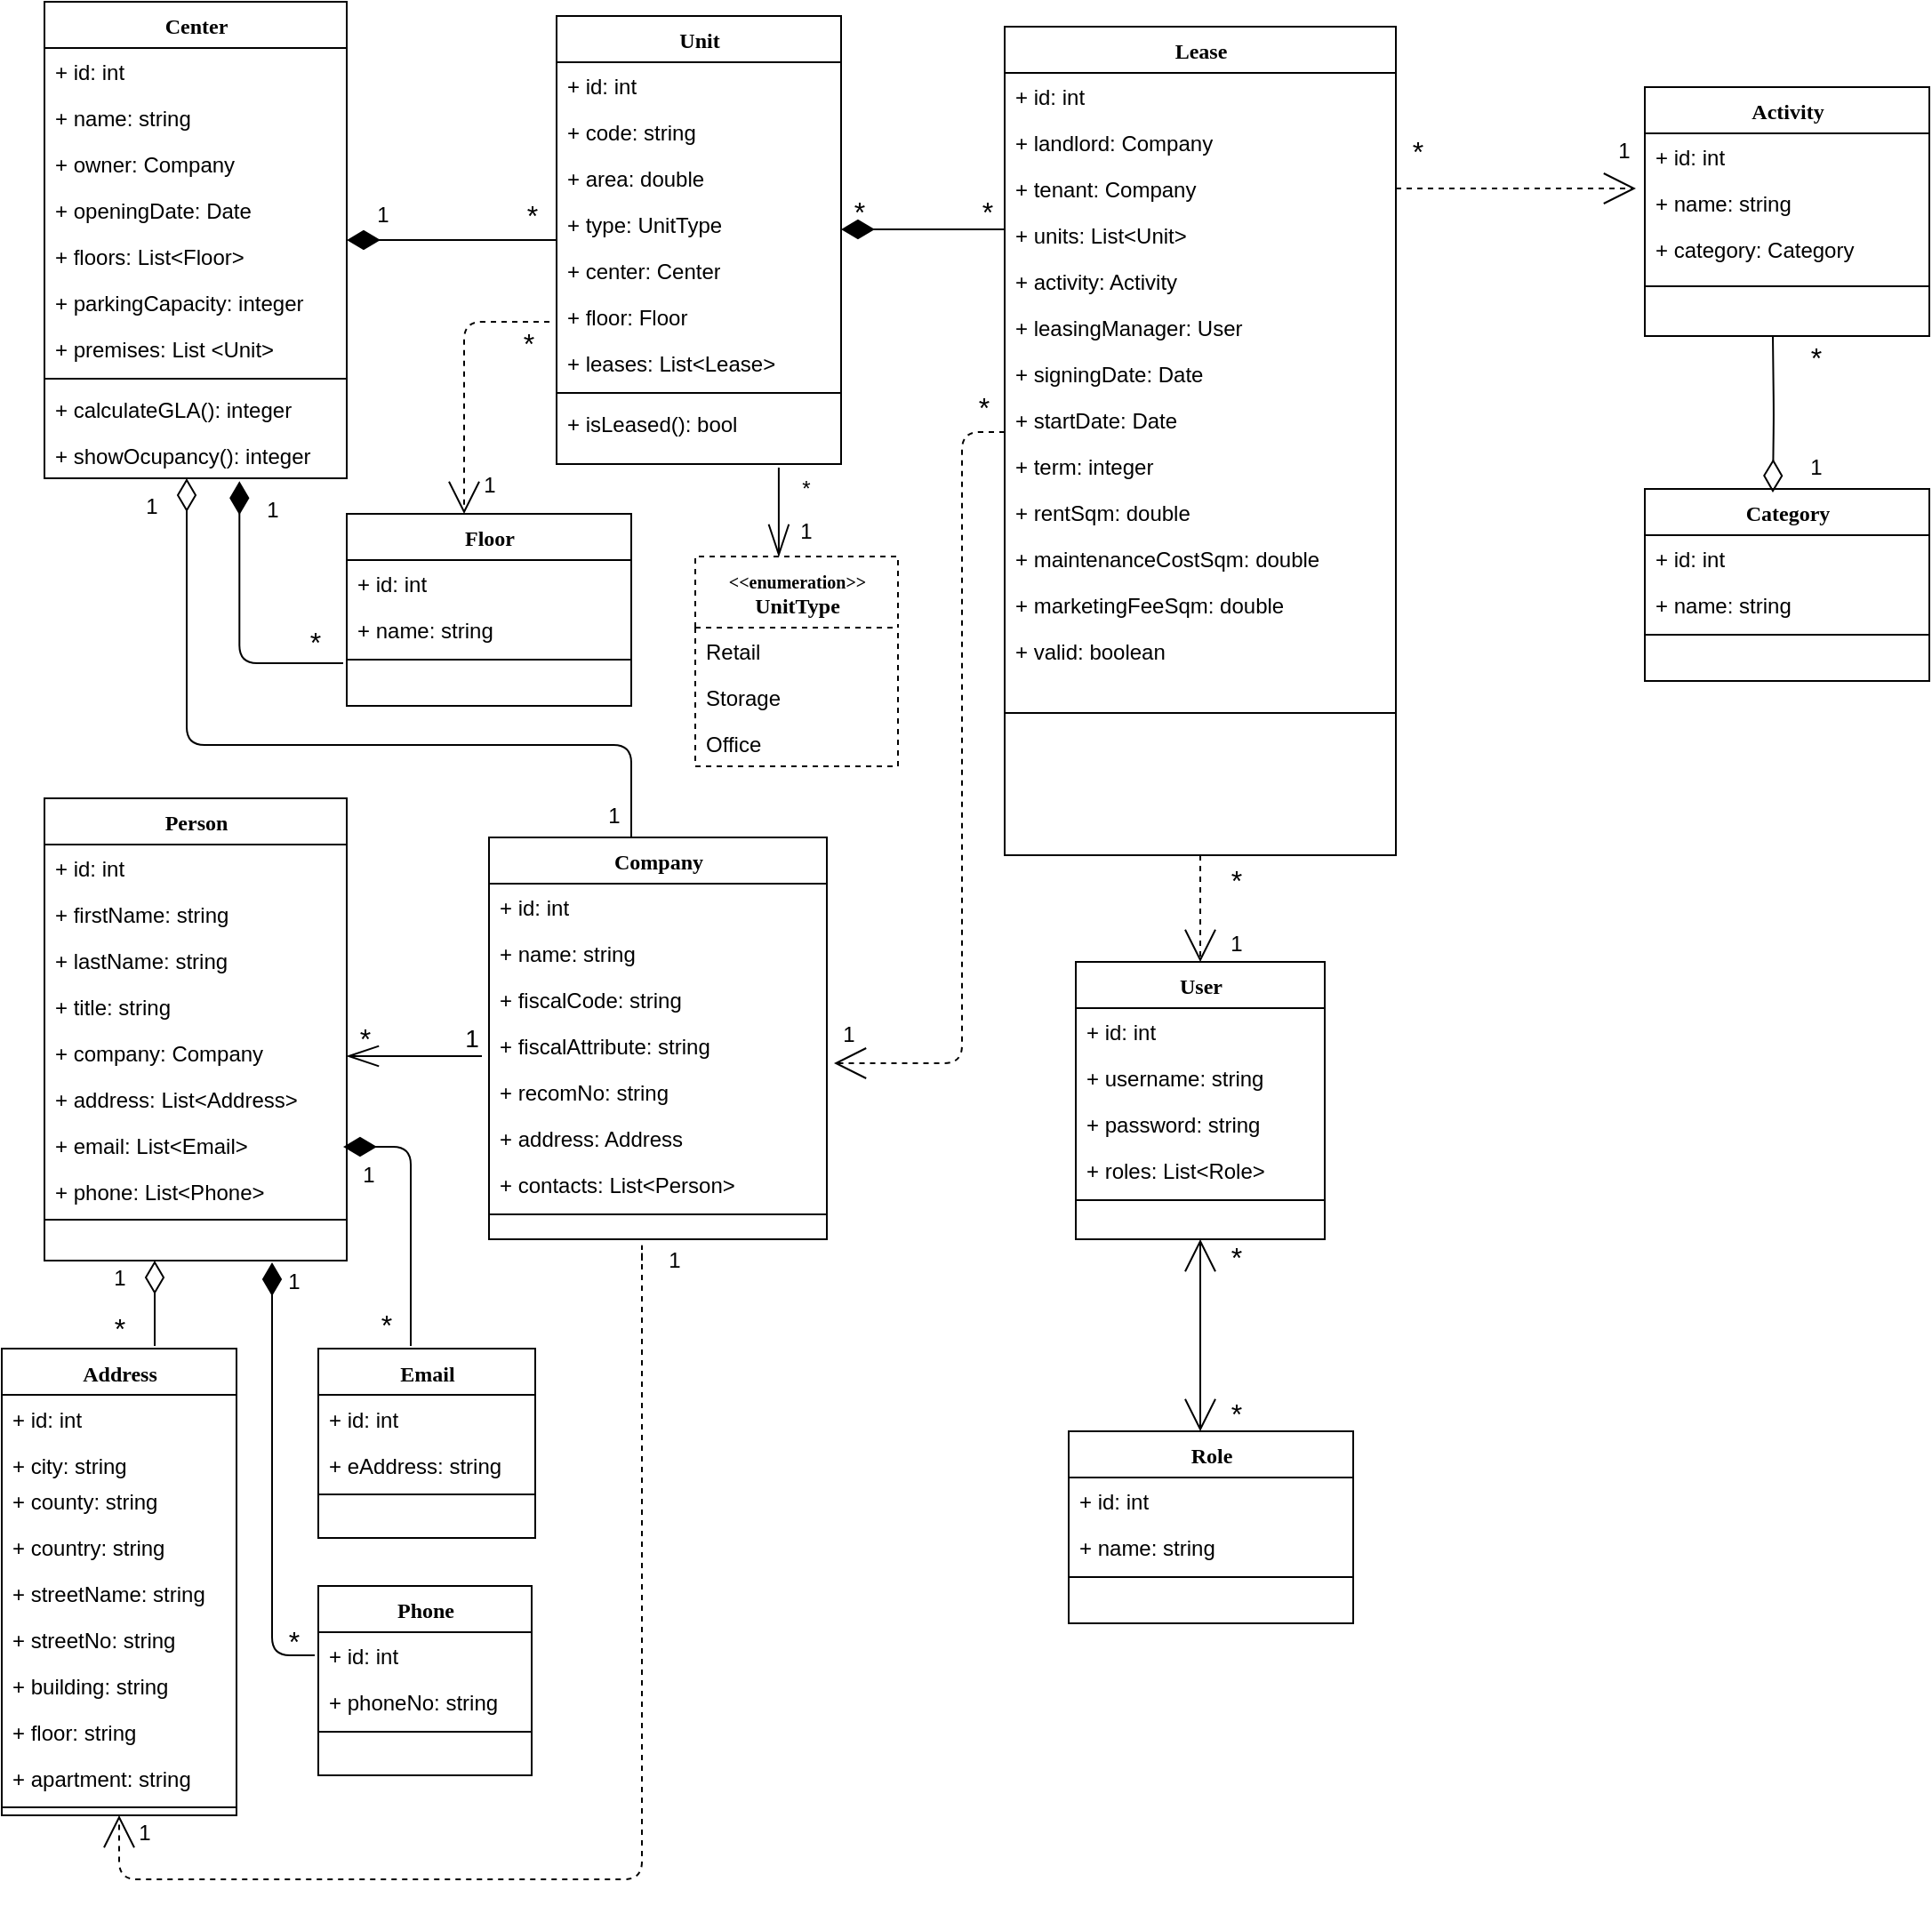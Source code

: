 <mxfile version="14.6.2" type="device"><diagram name="Page-1" id="9f46799a-70d6-7492-0946-bef42562c5a5"><mxGraphModel dx="868" dy="425" grid="1" gridSize="12" guides="1" tooltips="1" connect="1" arrows="1" fold="1" page="1" pageScale="1" pageWidth="1654" pageHeight="1169" background="#ffffff" math="0" shadow="0"><root><mxCell id="0"/><mxCell id="1" parent="0"/><mxCell id="78961159f06e98e8-124" style="edgeStyle=orthogonalEdgeStyle;html=1;labelBackgroundColor=none;startFill=0;startSize=8;endArrow=diamondThin;endFill=0;endSize=16;fontFamily=Verdana;fontSize=12;" parent="1" source="78961159f06e98e8-69" target="78961159f06e98e8-17" edge="1"><mxGeometry relative="1" as="geometry"><Array as="points"><mxPoint x="390" y="430"/><mxPoint x="140" y="430"/></Array></mxGeometry></mxCell><mxCell id="78961159f06e98e8-17" value="Center" style="swimlane;html=1;fontStyle=1;align=center;verticalAlign=top;childLayout=stackLayout;horizontal=1;startSize=26;horizontalStack=0;resizeParent=1;resizeLast=0;collapsible=1;marginBottom=0;swimlaneFillColor=#ffffff;rounded=0;shadow=0;comic=0;labelBackgroundColor=none;strokeWidth=1;fillColor=none;fontFamily=Verdana;fontSize=12" parent="1" vertex="1"><mxGeometry x="60" y="12" width="170" height="268" as="geometry"/></mxCell><mxCell id="78961159f06e98e8-21" value="+ id: int" style="text;html=1;strokeColor=none;fillColor=none;align=left;verticalAlign=top;spacingLeft=4;spacingRight=4;whiteSpace=wrap;overflow=hidden;rotatable=0;points=[[0,0.5],[1,0.5]];portConstraint=eastwest;" parent="78961159f06e98e8-17" vertex="1"><mxGeometry y="26" width="170" height="26" as="geometry"/></mxCell><mxCell id="1zcLV9SkbMoJH1myUyNB-45" value="+ name: string" style="text;html=1;strokeColor=none;fillColor=none;align=left;verticalAlign=top;spacingLeft=4;spacingRight=4;whiteSpace=wrap;overflow=hidden;rotatable=0;points=[[0,0.5],[1,0.5]];portConstraint=eastwest;" parent="78961159f06e98e8-17" vertex="1"><mxGeometry y="52" width="170" height="26" as="geometry"/></mxCell><mxCell id="78961159f06e98e8-23" value="+ owner: Company" style="text;html=1;strokeColor=none;fillColor=none;align=left;verticalAlign=top;spacingLeft=4;spacingRight=4;whiteSpace=wrap;overflow=hidden;rotatable=0;points=[[0,0.5],[1,0.5]];portConstraint=eastwest;" parent="78961159f06e98e8-17" vertex="1"><mxGeometry y="78" width="170" height="26" as="geometry"/></mxCell><mxCell id="Z4TzUr13IcLdGnUCClfN-62" value="+ openingDate: Date" style="text;html=1;strokeColor=none;fillColor=none;align=left;verticalAlign=top;spacingLeft=4;spacingRight=4;whiteSpace=wrap;overflow=hidden;rotatable=0;points=[[0,0.5],[1,0.5]];portConstraint=eastwest;" parent="78961159f06e98e8-17" vertex="1"><mxGeometry y="104" width="170" height="26" as="geometry"/></mxCell><mxCell id="78961159f06e98e8-25" value="+ floors: List&amp;lt;Floor&amp;gt;" style="text;html=1;strokeColor=none;fillColor=none;align=left;verticalAlign=top;spacingLeft=4;spacingRight=4;whiteSpace=wrap;overflow=hidden;rotatable=0;points=[[0,0.5],[1,0.5]];portConstraint=eastwest;" parent="78961159f06e98e8-17" vertex="1"><mxGeometry y="130" width="170" height="26" as="geometry"/></mxCell><mxCell id="78961159f06e98e8-26" value="+ parkingCapacity: integer" style="text;html=1;strokeColor=none;fillColor=none;align=left;verticalAlign=top;spacingLeft=4;spacingRight=4;whiteSpace=wrap;overflow=hidden;rotatable=0;points=[[0,0.5],[1,0.5]];portConstraint=eastwest;" parent="78961159f06e98e8-17" vertex="1"><mxGeometry y="156" width="170" height="26" as="geometry"/></mxCell><mxCell id="78961159f06e98e8-24" value="+ premises: List &amp;lt;Unit&amp;gt;&amp;nbsp;" style="text;html=1;strokeColor=none;fillColor=none;align=left;verticalAlign=top;spacingLeft=4;spacingRight=4;whiteSpace=wrap;overflow=hidden;rotatable=0;points=[[0,0.5],[1,0.5]];portConstraint=eastwest;" parent="78961159f06e98e8-17" vertex="1"><mxGeometry y="182" width="170" height="26" as="geometry"/></mxCell><mxCell id="78961159f06e98e8-19" value="" style="line;html=1;strokeWidth=1;fillColor=none;align=left;verticalAlign=middle;spacingTop=-1;spacingLeft=3;spacingRight=3;rotatable=0;labelPosition=right;points=[];portConstraint=eastwest;" parent="78961159f06e98e8-17" vertex="1"><mxGeometry y="208" width="170" height="8" as="geometry"/></mxCell><mxCell id="78961159f06e98e8-20" value="+ calculateGLA(): integer" style="text;html=1;strokeColor=none;fillColor=none;align=left;verticalAlign=top;spacingLeft=4;spacingRight=4;whiteSpace=wrap;overflow=hidden;rotatable=0;points=[[0,0.5],[1,0.5]];portConstraint=eastwest;" parent="78961159f06e98e8-17" vertex="1"><mxGeometry y="216" width="170" height="26" as="geometry"/></mxCell><mxCell id="78961159f06e98e8-27" value="+ showOcupancy(): integer" style="text;html=1;strokeColor=none;fillColor=none;align=left;verticalAlign=top;spacingLeft=4;spacingRight=4;whiteSpace=wrap;overflow=hidden;rotatable=0;points=[[0,0.5],[1,0.5]];portConstraint=eastwest;" parent="78961159f06e98e8-17" vertex="1"><mxGeometry y="242" width="170" height="26" as="geometry"/></mxCell><mxCell id="78961159f06e98e8-30" value="Unit" style="swimlane;html=1;fontStyle=1;align=center;verticalAlign=top;childLayout=stackLayout;horizontal=1;startSize=26;horizontalStack=0;resizeParent=1;resizeLast=0;collapsible=1;marginBottom=0;swimlaneFillColor=#ffffff;rounded=0;shadow=0;comic=0;labelBackgroundColor=none;strokeWidth=1;fillColor=none;fontFamily=Verdana;fontSize=12" parent="1" vertex="1"><mxGeometry x="348" y="20" width="160" height="252" as="geometry"/></mxCell><mxCell id="78961159f06e98e8-31" value="+ id: int" style="text;html=1;strokeColor=none;fillColor=none;align=left;verticalAlign=top;spacingLeft=4;spacingRight=4;whiteSpace=wrap;overflow=hidden;rotatable=0;points=[[0,0.5],[1,0.5]];portConstraint=eastwest;" parent="78961159f06e98e8-30" vertex="1"><mxGeometry y="26" width="160" height="26" as="geometry"/></mxCell><mxCell id="1zcLV9SkbMoJH1myUyNB-47" value="+ code: string" style="text;html=1;strokeColor=none;fillColor=none;align=left;verticalAlign=top;spacingLeft=4;spacingRight=4;whiteSpace=wrap;overflow=hidden;rotatable=0;points=[[0,0.5],[1,0.5]];portConstraint=eastwest;" parent="78961159f06e98e8-30" vertex="1"><mxGeometry y="52" width="160" height="26" as="geometry"/></mxCell><mxCell id="78961159f06e98e8-32" value="+ area: double" style="text;html=1;strokeColor=none;fillColor=none;align=left;verticalAlign=top;spacingLeft=4;spacingRight=4;whiteSpace=wrap;overflow=hidden;rotatable=0;points=[[0,0.5],[1,0.5]];portConstraint=eastwest;" parent="78961159f06e98e8-30" vertex="1"><mxGeometry y="78" width="160" height="26" as="geometry"/></mxCell><mxCell id="78961159f06e98e8-33" value="+ type: UnitType" style="text;html=1;strokeColor=none;fillColor=none;align=left;verticalAlign=top;spacingLeft=4;spacingRight=4;whiteSpace=wrap;overflow=hidden;rotatable=0;points=[[0,0.5],[1,0.5]];portConstraint=eastwest;" parent="78961159f06e98e8-30" vertex="1"><mxGeometry y="104" width="160" height="26" as="geometry"/></mxCell><mxCell id="78961159f06e98e8-34" value="+ center: Center" style="text;html=1;strokeColor=none;fillColor=none;align=left;verticalAlign=top;spacingLeft=4;spacingRight=4;whiteSpace=wrap;overflow=hidden;rotatable=0;points=[[0,0.5],[1,0.5]];portConstraint=eastwest;" parent="78961159f06e98e8-30" vertex="1"><mxGeometry y="130" width="160" height="26" as="geometry"/></mxCell><mxCell id="1zcLV9SkbMoJH1myUyNB-27" value="+ floor: Floor" style="text;html=1;strokeColor=none;fillColor=none;align=left;verticalAlign=top;spacingLeft=4;spacingRight=4;whiteSpace=wrap;overflow=hidden;rotatable=0;points=[[0,0.5],[1,0.5]];portConstraint=eastwest;" parent="78961159f06e98e8-30" vertex="1"><mxGeometry y="156" width="160" height="26" as="geometry"/></mxCell><mxCell id="78961159f06e98e8-36" value="+ leases: List&amp;lt;Lease&amp;gt;" style="text;html=1;strokeColor=none;fillColor=none;align=left;verticalAlign=top;spacingLeft=4;spacingRight=4;whiteSpace=wrap;overflow=hidden;rotatable=0;points=[[0,0.5],[1,0.5]];portConstraint=eastwest;" parent="78961159f06e98e8-30" vertex="1"><mxGeometry y="182" width="160" height="26" as="geometry"/></mxCell><mxCell id="78961159f06e98e8-38" value="" style="line;html=1;strokeWidth=1;fillColor=none;align=left;verticalAlign=middle;spacingTop=-1;spacingLeft=3;spacingRight=3;rotatable=0;labelPosition=right;points=[];portConstraint=eastwest;" parent="78961159f06e98e8-30" vertex="1"><mxGeometry y="208" width="160" height="8" as="geometry"/></mxCell><mxCell id="78961159f06e98e8-39" value="+ isLeased(): bool" style="text;html=1;strokeColor=none;fillColor=none;align=left;verticalAlign=top;spacingLeft=4;spacingRight=4;whiteSpace=wrap;overflow=hidden;rotatable=0;points=[[0,0.5],[1,0.5]];portConstraint=eastwest;" parent="78961159f06e98e8-30" vertex="1"><mxGeometry y="216" width="160" height="36" as="geometry"/></mxCell><mxCell id="78961159f06e98e8-43" value="Lease" style="swimlane;html=1;fontStyle=1;align=center;verticalAlign=top;childLayout=stackLayout;horizontal=1;startSize=26;horizontalStack=0;resizeParent=1;resizeLast=0;collapsible=1;marginBottom=0;swimlaneFillColor=#ffffff;rounded=0;shadow=0;comic=0;labelBackgroundColor=none;strokeWidth=1;fillColor=none;fontFamily=Verdana;fontSize=12" parent="1" vertex="1"><mxGeometry x="600" y="26" width="220" height="466" as="geometry"/></mxCell><mxCell id="78961159f06e98e8-44" value="+ id: int" style="text;html=1;strokeColor=none;fillColor=none;align=left;verticalAlign=top;spacingLeft=4;spacingRight=4;whiteSpace=wrap;overflow=hidden;rotatable=0;points=[[0,0.5],[1,0.5]];portConstraint=eastwest;" parent="78961159f06e98e8-43" vertex="1"><mxGeometry y="26" width="220" height="26" as="geometry"/></mxCell><mxCell id="1zcLV9SkbMoJH1myUyNB-48" value="+ landlord: Company" style="text;html=1;strokeColor=none;fillColor=none;align=left;verticalAlign=top;spacingLeft=4;spacingRight=4;whiteSpace=wrap;overflow=hidden;rotatable=0;points=[[0,0.5],[1,0.5]];portConstraint=eastwest;" parent="78961159f06e98e8-43" vertex="1"><mxGeometry y="52" width="220" height="26" as="geometry"/></mxCell><mxCell id="78961159f06e98e8-45" value="+ tenant: Company" style="text;html=1;strokeColor=none;fillColor=none;align=left;verticalAlign=top;spacingLeft=4;spacingRight=4;whiteSpace=wrap;overflow=hidden;rotatable=0;points=[[0,0.5],[1,0.5]];portConstraint=eastwest;" parent="78961159f06e98e8-43" vertex="1"><mxGeometry y="78" width="220" height="26" as="geometry"/></mxCell><mxCell id="78961159f06e98e8-49" value="+ units: List&amp;lt;Unit&amp;gt;" style="text;html=1;strokeColor=none;fillColor=none;align=left;verticalAlign=top;spacingLeft=4;spacingRight=4;whiteSpace=wrap;overflow=hidden;rotatable=0;points=[[0,0.5],[1,0.5]];portConstraint=eastwest;" parent="78961159f06e98e8-43" vertex="1"><mxGeometry y="104" width="220" height="26" as="geometry"/></mxCell><mxCell id="cBfJDL1jlUjwMwhcL6L3-14" value="+ activity: Activity" style="text;html=1;strokeColor=none;fillColor=none;align=left;verticalAlign=top;spacingLeft=4;spacingRight=4;whiteSpace=wrap;overflow=hidden;rotatable=0;points=[[0,0.5],[1,0.5]];portConstraint=eastwest;" vertex="1" parent="78961159f06e98e8-43"><mxGeometry y="130" width="220" height="26" as="geometry"/></mxCell><mxCell id="Z4TzUr13IcLdGnUCClfN-27" value="+ leasingManager: User" style="text;html=1;strokeColor=none;fillColor=none;align=left;verticalAlign=top;spacingLeft=4;spacingRight=4;whiteSpace=wrap;overflow=hidden;rotatable=0;points=[[0,0.5],[1,0.5]];portConstraint=eastwest;" parent="78961159f06e98e8-43" vertex="1"><mxGeometry y="156" width="220" height="26" as="geometry"/></mxCell><mxCell id="Z4TzUr13IcLdGnUCClfN-46" value="+ signingDate: Date" style="text;html=1;strokeColor=none;fillColor=none;align=left;verticalAlign=top;spacingLeft=4;spacingRight=4;whiteSpace=wrap;overflow=hidden;rotatable=0;points=[[0,0.5],[1,0.5]];portConstraint=eastwest;" parent="78961159f06e98e8-43" vertex="1"><mxGeometry y="182" width="220" height="26" as="geometry"/></mxCell><mxCell id="78961159f06e98e8-50" value="+ startDate: Date" style="text;html=1;strokeColor=none;fillColor=none;align=left;verticalAlign=top;spacingLeft=4;spacingRight=4;whiteSpace=wrap;overflow=hidden;rotatable=0;points=[[0,0.5],[1,0.5]];portConstraint=eastwest;" parent="78961159f06e98e8-43" vertex="1"><mxGeometry y="208" width="220" height="26" as="geometry"/></mxCell><mxCell id="Z4TzUr13IcLdGnUCClfN-26" value="+ term: integer" style="text;html=1;strokeColor=none;fillColor=none;align=left;verticalAlign=top;spacingLeft=4;spacingRight=4;whiteSpace=wrap;overflow=hidden;rotatable=0;points=[[0,0.5],[1,0.5]];portConstraint=eastwest;" parent="78961159f06e98e8-43" vertex="1"><mxGeometry y="234" width="220" height="26" as="geometry"/></mxCell><mxCell id="Z4TzUr13IcLdGnUCClfN-29" value="+ rentSqm: double" style="text;html=1;strokeColor=none;fillColor=none;align=left;verticalAlign=top;spacingLeft=4;spacingRight=4;whiteSpace=wrap;overflow=hidden;rotatable=0;points=[[0,0.5],[1,0.5]];portConstraint=eastwest;" parent="78961159f06e98e8-43" vertex="1"><mxGeometry y="260" width="220" height="26" as="geometry"/></mxCell><mxCell id="Z4TzUr13IcLdGnUCClfN-28" value="+ maintenanceCostSqm: double" style="text;html=1;strokeColor=none;fillColor=none;align=left;verticalAlign=top;spacingLeft=4;spacingRight=4;whiteSpace=wrap;overflow=hidden;rotatable=0;points=[[0,0.5],[1,0.5]];portConstraint=eastwest;" parent="78961159f06e98e8-43" vertex="1"><mxGeometry y="286" width="220" height="26" as="geometry"/></mxCell><mxCell id="Z4TzUr13IcLdGnUCClfN-30" value="+ marketingFeeSqm: double" style="text;html=1;strokeColor=none;fillColor=none;align=left;verticalAlign=top;spacingLeft=4;spacingRight=4;whiteSpace=wrap;overflow=hidden;rotatable=0;points=[[0,0.5],[1,0.5]];portConstraint=eastwest;" parent="78961159f06e98e8-43" vertex="1"><mxGeometry y="312" width="220" height="26" as="geometry"/></mxCell><mxCell id="Z4TzUr13IcLdGnUCClfN-61" value="+ valid: boolean" style="text;html=1;strokeColor=none;fillColor=none;align=left;verticalAlign=top;spacingLeft=4;spacingRight=4;whiteSpace=wrap;overflow=hidden;rotatable=0;points=[[0,0.5],[1,0.5]];portConstraint=eastwest;" parent="78961159f06e98e8-43" vertex="1"><mxGeometry y="338" width="220" height="26" as="geometry"/></mxCell><mxCell id="78961159f06e98e8-51" value="" style="line;html=1;strokeWidth=1;fillColor=none;align=left;verticalAlign=middle;spacingTop=-1;spacingLeft=3;spacingRight=3;rotatable=0;labelPosition=right;points=[];portConstraint=eastwest;" parent="78961159f06e98e8-43" vertex="1"><mxGeometry y="364" width="220" height="44" as="geometry"/></mxCell><mxCell id="78961159f06e98e8-56" value="Person" style="swimlane;html=1;fontStyle=1;align=center;verticalAlign=top;childLayout=stackLayout;horizontal=1;startSize=26;horizontalStack=0;resizeParent=1;resizeLast=0;collapsible=1;marginBottom=0;swimlaneFillColor=#ffffff;rounded=0;shadow=0;comic=0;labelBackgroundColor=none;strokeWidth=1;fillColor=none;fontFamily=Verdana;fontSize=12" parent="1" vertex="1"><mxGeometry x="60" y="460" width="170" height="260" as="geometry"/></mxCell><mxCell id="78961159f06e98e8-57" value="+ id: int" style="text;html=1;strokeColor=none;fillColor=none;align=left;verticalAlign=top;spacingLeft=4;spacingRight=4;whiteSpace=wrap;overflow=hidden;rotatable=0;points=[[0,0.5],[1,0.5]];portConstraint=eastwest;" parent="78961159f06e98e8-56" vertex="1"><mxGeometry y="26" width="170" height="26" as="geometry"/></mxCell><mxCell id="1zcLV9SkbMoJH1myUyNB-46" value="+ firstName: string" style="text;html=1;strokeColor=none;fillColor=none;align=left;verticalAlign=top;spacingLeft=4;spacingRight=4;whiteSpace=wrap;overflow=hidden;rotatable=0;points=[[0,0.5],[1,0.5]];portConstraint=eastwest;" parent="78961159f06e98e8-56" vertex="1"><mxGeometry y="52" width="170" height="26" as="geometry"/></mxCell><mxCell id="Z4TzUr13IcLdGnUCClfN-50" value="+ lastName: string" style="text;html=1;strokeColor=none;fillColor=none;align=left;verticalAlign=top;spacingLeft=4;spacingRight=4;whiteSpace=wrap;overflow=hidden;rotatable=0;points=[[0,0.5],[1,0.5]];portConstraint=eastwest;" parent="78961159f06e98e8-56" vertex="1"><mxGeometry y="78" width="170" height="26" as="geometry"/></mxCell><mxCell id="78961159f06e98e8-58" value="+ title: string" style="text;html=1;strokeColor=none;fillColor=none;align=left;verticalAlign=top;spacingLeft=4;spacingRight=4;whiteSpace=wrap;overflow=hidden;rotatable=0;points=[[0,0.5],[1,0.5]];portConstraint=eastwest;" parent="78961159f06e98e8-56" vertex="1"><mxGeometry y="104" width="170" height="26" as="geometry"/></mxCell><mxCell id="5xF1J7zLzXq7MkApihQ_-5" value="+ company: Company" style="text;html=1;strokeColor=none;fillColor=none;align=left;verticalAlign=top;spacingLeft=4;spacingRight=4;whiteSpace=wrap;overflow=hidden;rotatable=0;points=[[0,0.5],[1,0.5]];portConstraint=eastwest;" parent="78961159f06e98e8-56" vertex="1"><mxGeometry y="130" width="170" height="26" as="geometry"/></mxCell><mxCell id="78961159f06e98e8-59" value="+ address: List&amp;lt;Address&amp;gt;" style="text;html=1;strokeColor=none;fillColor=none;align=left;verticalAlign=top;spacingLeft=4;spacingRight=4;whiteSpace=wrap;overflow=hidden;rotatable=0;points=[[0,0.5],[1,0.5]];portConstraint=eastwest;" parent="78961159f06e98e8-56" vertex="1"><mxGeometry y="156" width="170" height="26" as="geometry"/></mxCell><mxCell id="78961159f06e98e8-60" value="+ email: List&amp;lt;Email&amp;gt;" style="text;html=1;strokeColor=none;fillColor=none;align=left;verticalAlign=top;spacingLeft=4;spacingRight=4;whiteSpace=wrap;overflow=hidden;rotatable=0;points=[[0,0.5],[1,0.5]];portConstraint=eastwest;" parent="78961159f06e98e8-56" vertex="1"><mxGeometry y="182" width="170" height="26" as="geometry"/></mxCell><mxCell id="78961159f06e98e8-61" value="+ phone: List&amp;lt;Phone&amp;gt;" style="text;html=1;strokeColor=none;fillColor=none;align=left;verticalAlign=top;spacingLeft=4;spacingRight=4;whiteSpace=wrap;overflow=hidden;rotatable=0;points=[[0,0.5],[1,0.5]];portConstraint=eastwest;" parent="78961159f06e98e8-56" vertex="1"><mxGeometry y="208" width="170" height="26" as="geometry"/></mxCell><mxCell id="78961159f06e98e8-64" value="" style="line;html=1;strokeWidth=1;fillColor=none;align=left;verticalAlign=middle;spacingTop=-1;spacingLeft=3;spacingRight=3;rotatable=0;labelPosition=right;points=[];portConstraint=eastwest;" parent="78961159f06e98e8-56" vertex="1"><mxGeometry y="234" width="170" height="6" as="geometry"/></mxCell><mxCell id="78961159f06e98e8-69" value="Company" style="swimlane;html=1;fontStyle=1;align=center;verticalAlign=top;childLayout=stackLayout;horizontal=1;startSize=26;horizontalStack=0;resizeParent=1;resizeLast=0;collapsible=1;marginBottom=0;swimlaneFillColor=#ffffff;rounded=0;shadow=0;comic=0;labelBackgroundColor=none;strokeWidth=1;fillColor=none;fontFamily=Verdana;fontSize=12" parent="1" vertex="1"><mxGeometry x="310" y="482" width="190" height="226" as="geometry"/></mxCell><mxCell id="78961159f06e98e8-71" value="+ id: int" style="text;html=1;strokeColor=none;fillColor=none;align=left;verticalAlign=top;spacingLeft=4;spacingRight=4;whiteSpace=wrap;overflow=hidden;rotatable=0;points=[[0,0.5],[1,0.5]];portConstraint=eastwest;" parent="78961159f06e98e8-69" vertex="1"><mxGeometry y="26" width="190" height="26" as="geometry"/></mxCell><mxCell id="78961159f06e98e8-70" value="+ name: string" style="text;html=1;strokeColor=none;fillColor=none;align=left;verticalAlign=top;spacingLeft=4;spacingRight=4;whiteSpace=wrap;overflow=hidden;rotatable=0;points=[[0,0.5],[1,0.5]];portConstraint=eastwest;" parent="78961159f06e98e8-69" vertex="1"><mxGeometry y="52" width="190" height="26" as="geometry"/></mxCell><mxCell id="78961159f06e98e8-72" value="+ fiscalCode: string" style="text;html=1;strokeColor=none;fillColor=none;align=left;verticalAlign=top;spacingLeft=4;spacingRight=4;whiteSpace=wrap;overflow=hidden;rotatable=0;points=[[0,0.5],[1,0.5]];portConstraint=eastwest;" parent="78961159f06e98e8-69" vertex="1"><mxGeometry y="78" width="190" height="26" as="geometry"/></mxCell><mxCell id="5xF1J7zLzXq7MkApihQ_-4" value="+ fiscalAttribute: string" style="text;html=1;strokeColor=none;fillColor=none;align=left;verticalAlign=top;spacingLeft=4;spacingRight=4;whiteSpace=wrap;overflow=hidden;rotatable=0;points=[[0,0.5],[1,0.5]];portConstraint=eastwest;" parent="78961159f06e98e8-69" vertex="1"><mxGeometry y="104" width="190" height="26" as="geometry"/></mxCell><mxCell id="78961159f06e98e8-75" value="+ recomNo: string" style="text;html=1;strokeColor=none;fillColor=none;align=left;verticalAlign=top;spacingLeft=4;spacingRight=4;whiteSpace=wrap;overflow=hidden;rotatable=0;points=[[0,0.5],[1,0.5]];portConstraint=eastwest;" parent="78961159f06e98e8-69" vertex="1"><mxGeometry y="130" width="190" height="26" as="geometry"/></mxCell><mxCell id="78961159f06e98e8-74" value="+ address: Address" style="text;html=1;strokeColor=none;fillColor=none;align=left;verticalAlign=top;spacingLeft=4;spacingRight=4;whiteSpace=wrap;overflow=hidden;rotatable=0;points=[[0,0.5],[1,0.5]];portConstraint=eastwest;" parent="78961159f06e98e8-69" vertex="1"><mxGeometry y="156" width="190" height="26" as="geometry"/></mxCell><mxCell id="78961159f06e98e8-76" value="+ contacts: List&amp;lt;Person&amp;gt;" style="text;html=1;strokeColor=none;fillColor=none;align=left;verticalAlign=top;spacingLeft=4;spacingRight=4;whiteSpace=wrap;overflow=hidden;rotatable=0;points=[[0,0.5],[1,0.5]];portConstraint=eastwest;" parent="78961159f06e98e8-69" vertex="1"><mxGeometry y="182" width="190" height="26" as="geometry"/></mxCell><mxCell id="78961159f06e98e8-77" value="" style="line;html=1;strokeWidth=1;fillColor=none;align=left;verticalAlign=middle;spacingTop=-1;spacingLeft=3;spacingRight=3;rotatable=0;labelPosition=right;points=[];portConstraint=eastwest;" parent="78961159f06e98e8-69" vertex="1"><mxGeometry y="208" width="190" height="8" as="geometry"/></mxCell><mxCell id="78961159f06e98e8-128" style="edgeStyle=orthogonalEdgeStyle;html=1;labelBackgroundColor=none;startFill=0;startSize=8;endArrow=open;endFill=0;endSize=16;fontFamily=Verdana;fontSize=12;dashed=1;" parent="1" source="78961159f06e98e8-43" edge="1"><mxGeometry relative="1" as="geometry"><Array as="points"><mxPoint x="576" y="254"/><mxPoint x="576" y="609"/><mxPoint x="504" y="609"/></Array><mxPoint x="504" y="609" as="targetPoint"/></mxGeometry></mxCell><mxCell id="78961159f06e98e8-127" style="edgeStyle=orthogonalEdgeStyle;html=1;labelBackgroundColor=none;startFill=0;startSize=8;endArrow=open;endFill=0;endSize=16;fontFamily=Verdana;fontSize=12;dashed=1;" parent="1" source="78961159f06e98e8-43" target="78961159f06e98e8-95" edge="1"><mxGeometry relative="1" as="geometry"/></mxCell><mxCell id="78961159f06e98e8-95" value="User" style="swimlane;html=1;fontStyle=1;align=center;verticalAlign=top;childLayout=stackLayout;horizontal=1;startSize=26;horizontalStack=0;resizeParent=1;resizeLast=0;collapsible=1;marginBottom=0;swimlaneFillColor=#ffffff;rounded=0;shadow=0;comic=0;labelBackgroundColor=none;strokeWidth=1;fillColor=none;fontFamily=Verdana;fontSize=12" parent="1" vertex="1"><mxGeometry x="640" y="552" width="140" height="156" as="geometry"/></mxCell><mxCell id="78961159f06e98e8-96" value="+ id: int" style="text;html=1;strokeColor=none;fillColor=none;align=left;verticalAlign=top;spacingLeft=4;spacingRight=4;whiteSpace=wrap;overflow=hidden;rotatable=0;points=[[0,0.5],[1,0.5]];portConstraint=eastwest;" parent="78961159f06e98e8-95" vertex="1"><mxGeometry y="26" width="140" height="26" as="geometry"/></mxCell><mxCell id="78961159f06e98e8-97" value="+ username: string" style="text;html=1;strokeColor=none;fillColor=none;align=left;verticalAlign=top;spacingLeft=4;spacingRight=4;whiteSpace=wrap;overflow=hidden;rotatable=0;points=[[0,0.5],[1,0.5]];portConstraint=eastwest;" parent="78961159f06e98e8-95" vertex="1"><mxGeometry y="52" width="140" height="26" as="geometry"/></mxCell><mxCell id="Z4TzUr13IcLdGnUCClfN-58" value="+ password: string" style="text;html=1;strokeColor=none;fillColor=none;align=left;verticalAlign=top;spacingLeft=4;spacingRight=4;whiteSpace=wrap;overflow=hidden;rotatable=0;points=[[0,0.5],[1,0.5]];portConstraint=eastwest;" parent="78961159f06e98e8-95" vertex="1"><mxGeometry y="78" width="140" height="26" as="geometry"/></mxCell><mxCell id="78961159f06e98e8-102" value="+ roles: List&amp;lt;Role&amp;gt;&amp;nbsp;" style="text;html=1;strokeColor=none;fillColor=none;align=left;verticalAlign=top;spacingLeft=4;spacingRight=4;whiteSpace=wrap;overflow=hidden;rotatable=0;points=[[0,0.5],[1,0.5]];portConstraint=eastwest;" parent="78961159f06e98e8-95" vertex="1"><mxGeometry y="104" width="140" height="26" as="geometry"/></mxCell><mxCell id="78961159f06e98e8-103" value="" style="line;html=1;strokeWidth=1;fillColor=none;align=left;verticalAlign=middle;spacingTop=-1;spacingLeft=3;spacingRight=3;rotatable=0;labelPosition=right;points=[];portConstraint=eastwest;" parent="78961159f06e98e8-95" vertex="1"><mxGeometry y="130" width="140" height="8" as="geometry"/></mxCell><mxCell id="78961159f06e98e8-108" value="Role" style="swimlane;html=1;fontStyle=1;align=center;verticalAlign=top;childLayout=stackLayout;horizontal=1;startSize=26;horizontalStack=0;resizeParent=1;resizeLast=0;collapsible=1;marginBottom=0;swimlaneFillColor=#ffffff;rounded=0;shadow=0;comic=0;labelBackgroundColor=none;strokeWidth=1;fillColor=none;fontFamily=Verdana;fontSize=12" parent="1" vertex="1"><mxGeometry x="636" y="816" width="160" height="108" as="geometry"/></mxCell><mxCell id="78961159f06e98e8-109" value="+ id: int" style="text;html=1;strokeColor=none;fillColor=none;align=left;verticalAlign=top;spacingLeft=4;spacingRight=4;whiteSpace=wrap;overflow=hidden;rotatable=0;points=[[0,0.5],[1,0.5]];portConstraint=eastwest;" parent="78961159f06e98e8-108" vertex="1"><mxGeometry y="26" width="160" height="26" as="geometry"/></mxCell><mxCell id="78961159f06e98e8-110" value="+ name: string" style="text;html=1;strokeColor=none;fillColor=none;align=left;verticalAlign=top;spacingLeft=4;spacingRight=4;whiteSpace=wrap;overflow=hidden;rotatable=0;points=[[0,0.5],[1,0.5]];portConstraint=eastwest;" parent="78961159f06e98e8-108" vertex="1"><mxGeometry y="52" width="160" height="26" as="geometry"/></mxCell><mxCell id="78961159f06e98e8-116" value="" style="line;html=1;strokeWidth=1;fillColor=none;align=left;verticalAlign=middle;spacingTop=-1;spacingLeft=3;spacingRight=3;rotatable=0;labelPosition=right;points=[];portConstraint=eastwest;" parent="78961159f06e98e8-108" vertex="1"><mxGeometry y="78" width="160" height="8" as="geometry"/></mxCell><mxCell id="78961159f06e98e8-121" style="edgeStyle=elbowEdgeStyle;html=1;labelBackgroundColor=none;startFill=0;startSize=8;endArrow=diamondThin;endFill=1;endSize=16;fontFamily=Verdana;fontSize=12;elbow=vertical;" parent="1" source="78961159f06e98e8-30" target="78961159f06e98e8-17" edge="1"><mxGeometry relative="1" as="geometry"><mxPoint x="250" y="259.882" as="targetPoint"/></mxGeometry></mxCell><mxCell id="Z4TzUr13IcLdGnUCClfN-3" value="&lt;font style=&quot;font-size: 16px&quot;&gt;*&lt;/font&gt;" style="text;html=1;align=center;verticalAlign=middle;resizable=0;points=[];autosize=1;" parent="1" vertex="1"><mxGeometry x="324" y="122" width="20" height="20" as="geometry"/></mxCell><mxCell id="Z4TzUr13IcLdGnUCClfN-6" value="1" style="text;html=1;align=center;verticalAlign=middle;resizable=0;points=[];autosize=1;" parent="1" vertex="1"><mxGeometry x="240" y="122" width="20" height="20" as="geometry"/></mxCell><mxCell id="Z4TzUr13IcLdGnUCClfN-7" style="edgeStyle=elbowEdgeStyle;html=1;labelBackgroundColor=none;startFill=0;startSize=8;endArrow=diamondThin;endFill=1;endSize=16;fontFamily=Verdana;fontSize=12;elbow=vertical;" parent="1" edge="1"><mxGeometry relative="1" as="geometry"><mxPoint x="600" y="140" as="sourcePoint"/><mxPoint x="508" y="140" as="targetPoint"/></mxGeometry></mxCell><mxCell id="Z4TzUr13IcLdGnUCClfN-8" value="&lt;font style=&quot;font-size: 16px&quot;&gt;*&lt;/font&gt;" style="text;html=1;align=center;verticalAlign=middle;resizable=0;points=[];autosize=1;" parent="1" vertex="1"><mxGeometry x="578" y="118" width="24" height="24" as="geometry"/></mxCell><mxCell id="Z4TzUr13IcLdGnUCClfN-9" value="&lt;font style=&quot;font-size: 16px&quot;&gt;*&lt;/font&gt;" style="text;html=1;align=center;verticalAlign=middle;resizable=0;points=[];autosize=1;" parent="1" vertex="1"><mxGeometry x="508" y="120" width="20" height="20" as="geometry"/></mxCell><mxCell id="Z4TzUr13IcLdGnUCClfN-10" value="1" style="text;html=1;align=center;verticalAlign=middle;resizable=0;points=[];autosize=1;" parent="1" vertex="1"><mxGeometry x="110" y="286" width="20" height="20" as="geometry"/></mxCell><mxCell id="Z4TzUr13IcLdGnUCClfN-11" value="1" style="text;html=1;align=center;verticalAlign=middle;resizable=0;points=[];autosize=1;" parent="1" vertex="1"><mxGeometry x="370" y="460" width="20" height="20" as="geometry"/></mxCell><mxCell id="Z4TzUr13IcLdGnUCClfN-16" value="&lt;font style=&quot;font-size: 14px&quot;&gt;1&lt;/font&gt;" style="text;html=1;align=center;verticalAlign=middle;resizable=0;points=[];autosize=1;" parent="1" vertex="1"><mxGeometry x="290" y="584.5" width="20" height="20" as="geometry"/></mxCell><mxCell id="Z4TzUr13IcLdGnUCClfN-17" value="&lt;font style=&quot;font-size: 16px&quot;&gt;*&lt;/font&gt;" style="text;html=1;align=center;verticalAlign=middle;resizable=0;points=[];autosize=1;" parent="1" vertex="1"><mxGeometry x="230" y="585" width="20" height="20" as="geometry"/></mxCell><mxCell id="Z4TzUr13IcLdGnUCClfN-15" style="edgeStyle=elbowEdgeStyle;html=1;labelBackgroundColor=none;startFill=0;startSize=8;endArrow=openThin;endFill=0;endSize=16;fontFamily=Verdana;fontSize=12;elbow=vertical;" parent="1" edge="1"><mxGeometry relative="1" as="geometry"><mxPoint x="306" y="605" as="sourcePoint"/><mxPoint x="230" y="605" as="targetPoint"/><Array as="points"/></mxGeometry></mxCell><mxCell id="Z4TzUr13IcLdGnUCClfN-53" style="edgeStyle=elbowEdgeStyle;html=1;labelBackgroundColor=none;startFill=0;startSize=16;endArrow=open;endFill=0;endSize=16;fontFamily=Verdana;fontSize=12;elbow=vertical;entryX=0.5;entryY=1;entryDx=0;entryDy=0;startArrow=open;" parent="1" target="78961159f06e98e8-95" edge="1"><mxGeometry relative="1" as="geometry"><mxPoint x="710" y="816" as="sourcePoint"/><mxPoint x="840" y="710.004" as="targetPoint"/><Array as="points"/></mxGeometry></mxCell><mxCell id="Z4TzUr13IcLdGnUCClfN-54" value="&lt;font style=&quot;font-size: 16px&quot;&gt;*&lt;/font&gt;" style="text;html=1;align=center;verticalAlign=middle;resizable=0;points=[];autosize=1;" parent="1" vertex="1"><mxGeometry x="720" y="708" width="20" height="20" as="geometry"/></mxCell><mxCell id="Z4TzUr13IcLdGnUCClfN-55" value="&lt;font style=&quot;font-size: 16px&quot;&gt;*&lt;/font&gt;" style="text;html=1;align=center;verticalAlign=middle;resizable=0;points=[];autosize=1;" parent="1" vertex="1"><mxGeometry x="720" y="796" width="20" height="20" as="geometry"/></mxCell><mxCell id="kivNb0udvCqKQ4021Sa8-1" value="&lt;font style=&quot;font-size: 16px&quot;&gt;*&lt;/font&gt;" style="text;html=1;align=center;verticalAlign=middle;resizable=0;points=[];autosize=1;" parent="1" vertex="1"><mxGeometry x="720" y="496" width="20" height="20" as="geometry"/></mxCell><mxCell id="kivNb0udvCqKQ4021Sa8-2" value="1" style="text;html=1;align=center;verticalAlign=middle;resizable=0;points=[];autosize=1;" parent="1" vertex="1"><mxGeometry x="720" y="532" width="20" height="20" as="geometry"/></mxCell><mxCell id="1zcLV9SkbMoJH1myUyNB-3" value="&lt;font style=&quot;font-size: 16px&quot;&gt;*&lt;/font&gt;" style="text;html=1;align=center;verticalAlign=middle;resizable=0;points=[];autosize=1;" parent="1" vertex="1"><mxGeometry x="576" y="228" width="24" height="24" as="geometry"/></mxCell><mxCell id="1zcLV9SkbMoJH1myUyNB-4" value="1" style="text;html=1;align=center;verticalAlign=middle;resizable=0;points=[];autosize=1;" parent="1" vertex="1"><mxGeometry x="500" y="581" width="24" height="24" as="geometry"/></mxCell><mxCell id="1zcLV9SkbMoJH1myUyNB-5" value="Address" style="swimlane;html=1;fontStyle=1;align=center;verticalAlign=top;childLayout=stackLayout;horizontal=1;startSize=26;horizontalStack=0;resizeParent=1;resizeLast=0;collapsible=1;marginBottom=0;swimlaneFillColor=#ffffff;rounded=0;shadow=0;comic=0;labelBackgroundColor=none;strokeWidth=1;fillColor=none;fontFamily=Verdana;fontSize=12" parent="1" vertex="1"><mxGeometry x="36" y="769.5" width="132" height="262.5" as="geometry"/></mxCell><mxCell id="1zcLV9SkbMoJH1myUyNB-6" value="+ id: int" style="text;html=1;strokeColor=none;fillColor=none;align=left;verticalAlign=top;spacingLeft=4;spacingRight=4;whiteSpace=wrap;overflow=hidden;rotatable=0;points=[[0,0.5],[1,0.5]];portConstraint=eastwest;" parent="1zcLV9SkbMoJH1myUyNB-5" vertex="1"><mxGeometry y="26" width="132" height="26" as="geometry"/></mxCell><mxCell id="1zcLV9SkbMoJH1myUyNB-22" value="+ city: string" style="text;html=1;strokeColor=none;fillColor=none;align=left;verticalAlign=top;spacingLeft=4;spacingRight=4;whiteSpace=wrap;overflow=hidden;rotatable=0;points=[[0,0.5],[1,0.5]];portConstraint=eastwest;" parent="1zcLV9SkbMoJH1myUyNB-5" vertex="1"><mxGeometry y="52" width="132" height="20" as="geometry"/></mxCell><mxCell id="1zcLV9SkbMoJH1myUyNB-7" value="+ county: string" style="text;html=1;strokeColor=none;fillColor=none;align=left;verticalAlign=top;spacingLeft=4;spacingRight=4;whiteSpace=wrap;overflow=hidden;rotatable=0;points=[[0,0.5],[1,0.5]];portConstraint=eastwest;" parent="1zcLV9SkbMoJH1myUyNB-5" vertex="1"><mxGeometry y="72" width="132" height="26" as="geometry"/></mxCell><mxCell id="1zcLV9SkbMoJH1myUyNB-8" value="+ country: string" style="text;html=1;strokeColor=none;fillColor=none;align=left;verticalAlign=top;spacingLeft=4;spacingRight=4;whiteSpace=wrap;overflow=hidden;rotatable=0;points=[[0,0.5],[1,0.5]];portConstraint=eastwest;" parent="1zcLV9SkbMoJH1myUyNB-5" vertex="1"><mxGeometry y="98" width="132" height="26" as="geometry"/></mxCell><mxCell id="1zcLV9SkbMoJH1myUyNB-9" value="+ streetName: string" style="text;html=1;strokeColor=none;fillColor=none;align=left;verticalAlign=top;spacingLeft=4;spacingRight=4;whiteSpace=wrap;overflow=hidden;rotatable=0;points=[[0,0.5],[1,0.5]];portConstraint=eastwest;" parent="1zcLV9SkbMoJH1myUyNB-5" vertex="1"><mxGeometry y="124" width="132" height="26" as="geometry"/></mxCell><mxCell id="1zcLV9SkbMoJH1myUyNB-10" value="+ streetNo: string" style="text;html=1;strokeColor=none;fillColor=none;align=left;verticalAlign=top;spacingLeft=4;spacingRight=4;whiteSpace=wrap;overflow=hidden;rotatable=0;points=[[0,0.5],[1,0.5]];portConstraint=eastwest;" parent="1zcLV9SkbMoJH1myUyNB-5" vertex="1"><mxGeometry y="150" width="132" height="26" as="geometry"/></mxCell><mxCell id="1zcLV9SkbMoJH1myUyNB-11" value="+ building: string&lt;br&gt;" style="text;html=1;strokeColor=none;fillColor=none;align=left;verticalAlign=top;spacingLeft=4;spacingRight=4;whiteSpace=wrap;overflow=hidden;rotatable=0;points=[[0,0.5],[1,0.5]];portConstraint=eastwest;" parent="1zcLV9SkbMoJH1myUyNB-5" vertex="1"><mxGeometry y="176" width="132" height="26" as="geometry"/></mxCell><mxCell id="1zcLV9SkbMoJH1myUyNB-13" value="+ floor: string" style="text;html=1;strokeColor=none;fillColor=none;align=left;verticalAlign=top;spacingLeft=4;spacingRight=4;whiteSpace=wrap;overflow=hidden;rotatable=0;points=[[0,0.5],[1,0.5]];portConstraint=eastwest;" parent="1zcLV9SkbMoJH1myUyNB-5" vertex="1"><mxGeometry y="202" width="132" height="26" as="geometry"/></mxCell><mxCell id="5xF1J7zLzXq7MkApihQ_-16" value="+ apartment: string" style="text;html=1;strokeColor=none;fillColor=none;align=left;verticalAlign=top;spacingLeft=4;spacingRight=4;whiteSpace=wrap;overflow=hidden;rotatable=0;points=[[0,0.5],[1,0.5]];portConstraint=eastwest;" parent="1zcLV9SkbMoJH1myUyNB-5" vertex="1"><mxGeometry y="228" width="132" height="26" as="geometry"/></mxCell><mxCell id="1zcLV9SkbMoJH1myUyNB-12" value="" style="line;html=1;strokeWidth=1;fillColor=none;align=left;verticalAlign=middle;spacingTop=-1;spacingLeft=3;spacingRight=3;rotatable=0;labelPosition=right;points=[];portConstraint=eastwest;" parent="1zcLV9SkbMoJH1myUyNB-5" vertex="1"><mxGeometry y="254" width="132" height="8" as="geometry"/></mxCell><mxCell id="1zcLV9SkbMoJH1myUyNB-14" value="Email" style="swimlane;html=1;fontStyle=1;align=center;verticalAlign=top;childLayout=stackLayout;horizontal=1;startSize=26;horizontalStack=0;resizeParent=1;resizeLast=0;collapsible=1;marginBottom=0;swimlaneFillColor=#ffffff;rounded=0;shadow=0;comic=0;labelBackgroundColor=none;strokeWidth=1;fillColor=none;fontFamily=Verdana;fontSize=12" parent="1" vertex="1"><mxGeometry x="214" y="769.5" width="122" height="106.5" as="geometry"/></mxCell><mxCell id="1zcLV9SkbMoJH1myUyNB-15" value="+ id: int" style="text;html=1;strokeColor=none;fillColor=none;align=left;verticalAlign=top;spacingLeft=4;spacingRight=4;whiteSpace=wrap;overflow=hidden;rotatable=0;points=[[0,0.5],[1,0.5]];portConstraint=eastwest;" parent="1zcLV9SkbMoJH1myUyNB-14" vertex="1"><mxGeometry y="26" width="122" height="26" as="geometry"/></mxCell><mxCell id="1zcLV9SkbMoJH1myUyNB-16" value="+ eAddress: string" style="text;html=1;strokeColor=none;fillColor=none;align=left;verticalAlign=top;spacingLeft=4;spacingRight=4;whiteSpace=wrap;overflow=hidden;rotatable=0;points=[[0,0.5],[1,0.5]];portConstraint=eastwest;" parent="1zcLV9SkbMoJH1myUyNB-14" vertex="1"><mxGeometry y="52" width="122" height="26" as="geometry"/></mxCell><mxCell id="1zcLV9SkbMoJH1myUyNB-17" value="" style="line;html=1;strokeWidth=1;fillColor=none;align=left;verticalAlign=middle;spacingTop=-1;spacingLeft=3;spacingRight=3;rotatable=0;labelPosition=right;points=[];portConstraint=eastwest;" parent="1zcLV9SkbMoJH1myUyNB-14" vertex="1"><mxGeometry y="78" width="122" height="8" as="geometry"/></mxCell><mxCell id="1zcLV9SkbMoJH1myUyNB-18" value="Phone" style="swimlane;html=1;fontStyle=1;align=center;verticalAlign=top;childLayout=stackLayout;horizontal=1;startSize=26;horizontalStack=0;resizeParent=1;resizeLast=0;collapsible=1;marginBottom=0;swimlaneFillColor=#ffffff;rounded=0;shadow=0;comic=0;labelBackgroundColor=none;strokeWidth=1;fillColor=none;fontFamily=Verdana;fontSize=12" parent="1" vertex="1"><mxGeometry x="214" y="903" width="120" height="106.5" as="geometry"/></mxCell><mxCell id="1zcLV9SkbMoJH1myUyNB-19" value="+ id: int" style="text;html=1;strokeColor=none;fillColor=none;align=left;verticalAlign=top;spacingLeft=4;spacingRight=4;whiteSpace=wrap;overflow=hidden;rotatable=0;points=[[0,0.5],[1,0.5]];portConstraint=eastwest;" parent="1zcLV9SkbMoJH1myUyNB-18" vertex="1"><mxGeometry y="26" width="120" height="26" as="geometry"/></mxCell><mxCell id="1zcLV9SkbMoJH1myUyNB-20" value="+ phoneNo: string" style="text;html=1;strokeColor=none;fillColor=none;align=left;verticalAlign=top;spacingLeft=4;spacingRight=4;whiteSpace=wrap;overflow=hidden;rotatable=0;points=[[0,0.5],[1,0.5]];portConstraint=eastwest;" parent="1zcLV9SkbMoJH1myUyNB-18" vertex="1"><mxGeometry y="52" width="120" height="26" as="geometry"/></mxCell><mxCell id="1zcLV9SkbMoJH1myUyNB-21" value="" style="line;html=1;strokeWidth=1;fillColor=none;align=left;verticalAlign=middle;spacingTop=-1;spacingLeft=3;spacingRight=3;rotatable=0;labelPosition=right;points=[];portConstraint=eastwest;" parent="1zcLV9SkbMoJH1myUyNB-18" vertex="1"><mxGeometry y="78" width="120" height="8" as="geometry"/></mxCell><mxCell id="1zcLV9SkbMoJH1myUyNB-23" value="Floor" style="swimlane;html=1;fontStyle=1;align=center;verticalAlign=top;childLayout=stackLayout;horizontal=1;startSize=26;horizontalStack=0;resizeParent=1;resizeLast=0;collapsible=1;marginBottom=0;swimlaneFillColor=#ffffff;rounded=0;shadow=0;comic=0;labelBackgroundColor=none;strokeWidth=1;fillColor=none;fontFamily=Verdana;fontSize=12" parent="1" vertex="1"><mxGeometry x="230" y="300" width="160" height="108" as="geometry"/></mxCell><mxCell id="1zcLV9SkbMoJH1myUyNB-24" value="+ id: int" style="text;html=1;strokeColor=none;fillColor=none;align=left;verticalAlign=top;spacingLeft=4;spacingRight=4;whiteSpace=wrap;overflow=hidden;rotatable=0;points=[[0,0.5],[1,0.5]];portConstraint=eastwest;" parent="1zcLV9SkbMoJH1myUyNB-23" vertex="1"><mxGeometry y="26" width="160" height="26" as="geometry"/></mxCell><mxCell id="1zcLV9SkbMoJH1myUyNB-25" value="+ name: string" style="text;html=1;strokeColor=none;fillColor=none;align=left;verticalAlign=top;spacingLeft=4;spacingRight=4;whiteSpace=wrap;overflow=hidden;rotatable=0;points=[[0,0.5],[1,0.5]];portConstraint=eastwest;" parent="1zcLV9SkbMoJH1myUyNB-23" vertex="1"><mxGeometry y="52" width="160" height="26" as="geometry"/></mxCell><mxCell id="1zcLV9SkbMoJH1myUyNB-26" value="" style="line;html=1;strokeWidth=1;fillColor=none;align=left;verticalAlign=middle;spacingTop=-1;spacingLeft=3;spacingRight=3;rotatable=0;labelPosition=right;points=[];portConstraint=eastwest;" parent="1zcLV9SkbMoJH1myUyNB-23" vertex="1"><mxGeometry y="78" width="160" height="8" as="geometry"/></mxCell><mxCell id="1zcLV9SkbMoJH1myUyNB-28" style="edgeStyle=elbowEdgeStyle;html=1;labelBackgroundColor=none;startFill=0;startSize=8;endArrow=open;endFill=0;endSize=16;fontFamily=Verdana;fontSize=12;dashed=1;" parent="1" edge="1"><mxGeometry relative="1" as="geometry"><mxPoint x="296" y="300" as="targetPoint"/><mxPoint x="344" y="192" as="sourcePoint"/><Array as="points"><mxPoint x="296" y="269"/></Array></mxGeometry></mxCell><mxCell id="1zcLV9SkbMoJH1myUyNB-29" value="&lt;font style=&quot;font-size: 16px&quot;&gt;*&lt;/font&gt;" style="text;html=1;align=center;verticalAlign=middle;resizable=0;points=[];autosize=1;" parent="1" vertex="1"><mxGeometry x="320" y="192" width="24" height="24" as="geometry"/></mxCell><mxCell id="1zcLV9SkbMoJH1myUyNB-30" value="1" style="text;html=1;align=center;verticalAlign=middle;resizable=0;points=[];autosize=1;" parent="1" vertex="1"><mxGeometry x="298" y="272" width="24" height="24" as="geometry"/></mxCell><mxCell id="1zcLV9SkbMoJH1myUyNB-31" style="edgeStyle=elbowEdgeStyle;html=1;labelBackgroundColor=none;startFill=0;startSize=8;endArrow=diamondThin;endFill=1;endSize=16;fontFamily=Verdana;fontSize=12;elbow=vertical;entryX=0.645;entryY=1.064;entryDx=0;entryDy=0;entryPerimeter=0;" parent="1" target="78961159f06e98e8-27" edge="1"><mxGeometry relative="1" as="geometry"><mxPoint x="172" y="288" as="targetPoint"/><mxPoint x="228" y="384" as="sourcePoint"/><Array as="points"><mxPoint x="252" y="384"/></Array></mxGeometry></mxCell><mxCell id="1zcLV9SkbMoJH1myUyNB-33" value="1" style="text;html=1;align=center;verticalAlign=middle;resizable=0;points=[];autosize=1;" parent="1" vertex="1"><mxGeometry x="176" y="286" width="24" height="24" as="geometry"/></mxCell><mxCell id="1zcLV9SkbMoJH1myUyNB-34" value="&lt;font style=&quot;font-size: 16px&quot;&gt;*&lt;/font&gt;" style="text;html=1;align=center;verticalAlign=middle;resizable=0;points=[];autosize=1;" parent="1" vertex="1"><mxGeometry x="200" y="360" width="24" height="24" as="geometry"/></mxCell><mxCell id="1zcLV9SkbMoJH1myUyNB-35" style="edgeStyle=elbowEdgeStyle;html=1;labelBackgroundColor=none;startFill=0;startSize=8;endArrow=diamondThin;endFill=0;endSize=16;fontFamily=Verdana;fontSize=12;elbow=vertical;" parent="1" edge="1"><mxGeometry relative="1" as="geometry"><mxPoint x="122" y="720" as="targetPoint"/><mxPoint x="122" y="768" as="sourcePoint"/></mxGeometry></mxCell><mxCell id="1zcLV9SkbMoJH1myUyNB-36" style="edgeStyle=elbowEdgeStyle;html=1;labelBackgroundColor=none;startFill=0;startSize=8;endArrow=diamondThin;endFill=1;endSize=16;fontFamily=Verdana;fontSize=12;elbow=vertical;" parent="1" edge="1"><mxGeometry relative="1" as="geometry"><mxPoint x="228" y="656" as="targetPoint"/><mxPoint x="266" y="768" as="sourcePoint"/><Array as="points"><mxPoint x="280.5" y="656"/><mxPoint x="265.5" y="656"/></Array></mxGeometry></mxCell><mxCell id="1zcLV9SkbMoJH1myUyNB-37" style="edgeStyle=elbowEdgeStyle;html=1;labelBackgroundColor=none;startFill=0;startSize=8;endArrow=diamondThin;endFill=1;endSize=16;fontFamily=Verdana;fontSize=12;elbow=vertical;entryX=0;entryY=0.042;entryDx=0;entryDy=0;entryPerimeter=0;" parent="1" target="1zcLV9SkbMoJH1myUyNB-41" edge="1"><mxGeometry relative="1" as="geometry"><mxPoint x="187" y="732" as="targetPoint"/><mxPoint x="212" y="942" as="sourcePoint"/><Array as="points"><mxPoint x="187" y="942"/></Array></mxGeometry></mxCell><mxCell id="1zcLV9SkbMoJH1myUyNB-39" value="1" style="text;html=1;align=center;verticalAlign=middle;resizable=0;points=[];autosize=1;" parent="1" vertex="1"><mxGeometry x="90" y="718" width="24" height="24" as="geometry"/></mxCell><mxCell id="1zcLV9SkbMoJH1myUyNB-40" value="&lt;font style=&quot;font-size: 16px&quot;&gt;*&lt;/font&gt;" style="text;html=1;align=center;verticalAlign=middle;resizable=0;points=[];autosize=1;" parent="1" vertex="1"><mxGeometry x="90" y="745.5" width="24" height="24" as="geometry"/></mxCell><mxCell id="1zcLV9SkbMoJH1myUyNB-41" value="1" style="text;html=1;align=center;verticalAlign=middle;resizable=0;points=[];autosize=1;" parent="1" vertex="1"><mxGeometry x="188" y="720" width="24" height="24" as="geometry"/></mxCell><mxCell id="1zcLV9SkbMoJH1myUyNB-42" value="&lt;font style=&quot;font-size: 16px&quot;&gt;*&lt;/font&gt;" style="text;html=1;align=center;verticalAlign=middle;resizable=0;points=[];autosize=1;" parent="1" vertex="1"><mxGeometry x="188" y="922" width="24" height="24" as="geometry"/></mxCell><mxCell id="1zcLV9SkbMoJH1myUyNB-43" value="1" style="text;html=1;align=center;verticalAlign=middle;resizable=0;points=[];autosize=1;" parent="1" vertex="1"><mxGeometry x="230" y="660" width="24" height="24" as="geometry"/></mxCell><mxCell id="1zcLV9SkbMoJH1myUyNB-44" value="&lt;font style=&quot;font-size: 16px&quot;&gt;*&lt;/font&gt;" style="text;html=1;align=center;verticalAlign=middle;resizable=0;points=[];autosize=1;" parent="1" vertex="1"><mxGeometry x="240" y="744" width="24" height="24" as="geometry"/></mxCell><mxCell id="5xF1J7zLzXq7MkApihQ_-1" style="edgeStyle=orthogonalEdgeStyle;html=1;labelBackgroundColor=none;startFill=0;startSize=8;endArrow=open;endFill=0;endSize=16;fontFamily=Verdana;fontSize=12;entryX=0.5;entryY=1;entryDx=0;entryDy=0;dashed=1;" parent="1" target="1zcLV9SkbMoJH1myUyNB-5" edge="1"><mxGeometry relative="1" as="geometry"><Array as="points"><mxPoint x="396" y="708"/><mxPoint x="396" y="1068"/><mxPoint x="102" y="1068"/></Array><mxPoint x="292.09" y="1147.01" as="targetPoint"/><mxPoint x="396" y="720" as="sourcePoint"/></mxGeometry></mxCell><mxCell id="5xF1J7zLzXq7MkApihQ_-2" value="1" style="text;html=1;align=center;verticalAlign=middle;resizable=0;points=[];autosize=1;" parent="1" vertex="1"><mxGeometry x="402" y="708" width="24" height="24" as="geometry"/></mxCell><mxCell id="5xF1J7zLzXq7MkApihQ_-3" value="1" style="text;html=1;align=center;verticalAlign=middle;resizable=0;points=[];autosize=1;" parent="1" vertex="1"><mxGeometry x="104" y="1030" width="24" height="24" as="geometry"/></mxCell><mxCell id="5xF1J7zLzXq7MkApihQ_-8" value="&lt;font style=&quot;font-size: 10px&quot;&gt;&amp;lt;&amp;lt;enumeration&amp;gt;&amp;gt;&lt;/font&gt;&lt;br&gt;UnitType" style="swimlane;html=1;fontStyle=1;align=center;verticalAlign=top;childLayout=stackLayout;horizontal=1;startSize=40;horizontalStack=0;resizeParent=1;resizeLast=0;collapsible=1;marginBottom=0;swimlaneFillColor=#ffffff;rounded=0;shadow=0;comic=0;labelBackgroundColor=none;strokeWidth=1;fontFamily=Verdana;fontSize=12;swimlaneLine=1;glass=0;sketch=0;dashed=1;" parent="1" vertex="1"><mxGeometry x="426" y="324" width="114" height="118" as="geometry"/></mxCell><mxCell id="5xF1J7zLzXq7MkApihQ_-9" value="Retail" style="text;html=1;strokeColor=none;fillColor=none;align=left;verticalAlign=top;spacingLeft=4;spacingRight=4;whiteSpace=wrap;overflow=hidden;rotatable=0;points=[[0,0.5],[1,0.5]];portConstraint=eastwest;" parent="5xF1J7zLzXq7MkApihQ_-8" vertex="1"><mxGeometry y="40" width="114" height="26" as="geometry"/></mxCell><mxCell id="5xF1J7zLzXq7MkApihQ_-10" value="Storage" style="text;html=1;strokeColor=none;fillColor=none;align=left;verticalAlign=top;spacingLeft=4;spacingRight=4;whiteSpace=wrap;overflow=hidden;rotatable=0;points=[[0,0.5],[1,0.5]];portConstraint=eastwest;" parent="5xF1J7zLzXq7MkApihQ_-8" vertex="1"><mxGeometry y="66" width="114" height="26" as="geometry"/></mxCell><mxCell id="5xF1J7zLzXq7MkApihQ_-12" value="Office" style="text;html=1;strokeColor=none;fillColor=none;align=left;verticalAlign=top;spacingLeft=4;spacingRight=4;whiteSpace=wrap;overflow=hidden;rotatable=0;points=[[0,0.5],[1,0.5]];portConstraint=eastwest;" parent="5xF1J7zLzXq7MkApihQ_-8" vertex="1"><mxGeometry y="92" width="114" height="26" as="geometry"/></mxCell><mxCell id="5xF1J7zLzXq7MkApihQ_-13" style="edgeStyle=elbowEdgeStyle;html=1;labelBackgroundColor=none;startFill=0;startSize=8;endArrow=openThin;endFill=0;endSize=16;fontFamily=Verdana;fontSize=12;elbow=vertical;exitX=0.781;exitY=1.056;exitDx=0;exitDy=0;exitPerimeter=0;entryX=0.412;entryY=0;entryDx=0;entryDy=0;entryPerimeter=0;" parent="1" source="78961159f06e98e8-39" target="5xF1J7zLzXq7MkApihQ_-8" edge="1"><mxGeometry relative="1" as="geometry"><mxPoint x="521" y="295" as="sourcePoint"/><mxPoint x="445" y="295" as="targetPoint"/><Array as="points"/></mxGeometry></mxCell><mxCell id="5xF1J7zLzXq7MkApihQ_-14" value="*" style="text;html=1;align=center;verticalAlign=middle;resizable=0;points=[];autosize=1;" parent="1" vertex="1"><mxGeometry x="476" y="274" width="24" height="24" as="geometry"/></mxCell><mxCell id="5xF1J7zLzXq7MkApihQ_-15" value="1" style="text;html=1;align=center;verticalAlign=middle;resizable=0;points=[];autosize=1;" parent="1" vertex="1"><mxGeometry x="476" y="298" width="24" height="24" as="geometry"/></mxCell><mxCell id="cBfJDL1jlUjwMwhcL6L3-5" value="Activity" style="swimlane;html=1;fontStyle=1;align=center;verticalAlign=top;childLayout=stackLayout;horizontal=1;startSize=26;horizontalStack=0;resizeParent=1;resizeLast=0;collapsible=1;marginBottom=0;swimlaneFillColor=#ffffff;rounded=0;shadow=0;comic=0;labelBackgroundColor=none;strokeWidth=1;fillColor=none;fontFamily=Verdana;fontSize=12" vertex="1" parent="1"><mxGeometry x="960" y="60" width="160" height="140" as="geometry"/></mxCell><mxCell id="cBfJDL1jlUjwMwhcL6L3-6" value="+ id: int" style="text;html=1;strokeColor=none;fillColor=none;align=left;verticalAlign=top;spacingLeft=4;spacingRight=4;whiteSpace=wrap;overflow=hidden;rotatable=0;points=[[0,0.5],[1,0.5]];portConstraint=eastwest;" vertex="1" parent="cBfJDL1jlUjwMwhcL6L3-5"><mxGeometry y="26" width="160" height="26" as="geometry"/></mxCell><mxCell id="cBfJDL1jlUjwMwhcL6L3-19" value="+ name: string" style="text;html=1;strokeColor=none;fillColor=none;align=left;verticalAlign=top;spacingLeft=4;spacingRight=4;whiteSpace=wrap;overflow=hidden;rotatable=0;points=[[0,0.5],[1,0.5]];portConstraint=eastwest;" vertex="1" parent="cBfJDL1jlUjwMwhcL6L3-5"><mxGeometry y="52" width="160" height="26" as="geometry"/></mxCell><mxCell id="cBfJDL1jlUjwMwhcL6L3-13" value="+ category: Category" style="text;html=1;strokeColor=none;fillColor=none;align=left;verticalAlign=top;spacingLeft=4;spacingRight=4;whiteSpace=wrap;overflow=hidden;rotatable=0;points=[[0,0.5],[1,0.5]];portConstraint=eastwest;" vertex="1" parent="cBfJDL1jlUjwMwhcL6L3-5"><mxGeometry y="78" width="160" height="30" as="geometry"/></mxCell><mxCell id="cBfJDL1jlUjwMwhcL6L3-8" value="" style="line;html=1;strokeWidth=1;fillColor=none;align=left;verticalAlign=middle;spacingTop=-1;spacingLeft=3;spacingRight=3;rotatable=0;labelPosition=right;points=[];portConstraint=eastwest;" vertex="1" parent="cBfJDL1jlUjwMwhcL6L3-5"><mxGeometry y="108" width="160" height="8" as="geometry"/></mxCell><mxCell id="cBfJDL1jlUjwMwhcL6L3-9" value="Category" style="swimlane;html=1;fontStyle=1;align=center;verticalAlign=top;childLayout=stackLayout;horizontal=1;startSize=26;horizontalStack=0;resizeParent=1;resizeLast=0;collapsible=1;marginBottom=0;swimlaneFillColor=#ffffff;rounded=0;shadow=0;comic=0;labelBackgroundColor=none;strokeWidth=1;fillColor=none;fontFamily=Verdana;fontSize=12" vertex="1" parent="1"><mxGeometry x="960" y="286" width="160" height="108" as="geometry"/></mxCell><mxCell id="cBfJDL1jlUjwMwhcL6L3-10" value="+ id: int" style="text;html=1;strokeColor=none;fillColor=none;align=left;verticalAlign=top;spacingLeft=4;spacingRight=4;whiteSpace=wrap;overflow=hidden;rotatable=0;points=[[0,0.5],[1,0.5]];portConstraint=eastwest;" vertex="1" parent="cBfJDL1jlUjwMwhcL6L3-9"><mxGeometry y="26" width="160" height="26" as="geometry"/></mxCell><mxCell id="cBfJDL1jlUjwMwhcL6L3-11" value="+ name: string" style="text;html=1;strokeColor=none;fillColor=none;align=left;verticalAlign=top;spacingLeft=4;spacingRight=4;whiteSpace=wrap;overflow=hidden;rotatable=0;points=[[0,0.5],[1,0.5]];portConstraint=eastwest;" vertex="1" parent="cBfJDL1jlUjwMwhcL6L3-9"><mxGeometry y="52" width="160" height="26" as="geometry"/></mxCell><mxCell id="cBfJDL1jlUjwMwhcL6L3-12" value="" style="line;html=1;strokeWidth=1;fillColor=none;align=left;verticalAlign=middle;spacingTop=-1;spacingLeft=3;spacingRight=3;rotatable=0;labelPosition=right;points=[];portConstraint=eastwest;" vertex="1" parent="cBfJDL1jlUjwMwhcL6L3-9"><mxGeometry y="78" width="160" height="8" as="geometry"/></mxCell><mxCell id="cBfJDL1jlUjwMwhcL6L3-16" style="edgeStyle=elbowEdgeStyle;html=1;labelBackgroundColor=none;startFill=0;startSize=8;endArrow=open;endFill=0;endSize=16;fontFamily=Verdana;fontSize=12;dashed=1;exitX=1;exitY=0.5;exitDx=0;exitDy=0;" edge="1" parent="1" source="78961159f06e98e8-45"><mxGeometry relative="1" as="geometry"><mxPoint x="955" y="117" as="targetPoint"/><mxPoint x="888" y="96" as="sourcePoint"/><Array as="points"><mxPoint x="924" y="117"/><mxPoint x="912" y="117"/><mxPoint x="888" y="117"/></Array></mxGeometry></mxCell><mxCell id="cBfJDL1jlUjwMwhcL6L3-17" value="&lt;font style=&quot;font-size: 16px&quot;&gt;*&lt;/font&gt;" style="text;html=1;align=center;verticalAlign=middle;resizable=0;points=[];autosize=1;strokeColor=none;" vertex="1" parent="1"><mxGeometry x="820" y="84" width="24" height="24" as="geometry"/></mxCell><mxCell id="cBfJDL1jlUjwMwhcL6L3-20" value="1" style="text;html=1;align=center;verticalAlign=middle;resizable=0;points=[];autosize=1;strokeColor=none;" vertex="1" parent="1"><mxGeometry x="936" y="84" width="24" height="24" as="geometry"/></mxCell><mxCell id="cBfJDL1jlUjwMwhcL6L3-21" style="edgeStyle=orthogonalEdgeStyle;html=1;labelBackgroundColor=none;startFill=0;startSize=8;endArrow=diamondThin;endFill=0;endSize=16;fontFamily=Verdana;fontSize=12;exitX=0.45;exitY=0.019;exitDx=0;exitDy=0;exitPerimeter=0;entryX=0.45;entryY=0.019;entryDx=0;entryDy=0;entryPerimeter=0;" edge="1" parent="1" target="cBfJDL1jlUjwMwhcL6L3-9"><mxGeometry relative="1" as="geometry"><mxPoint x="1032" y="200" as="sourcePoint"/><mxPoint x="1032" y="276" as="targetPoint"/></mxGeometry></mxCell><mxCell id="cBfJDL1jlUjwMwhcL6L3-22" value="&lt;font style=&quot;font-size: 16px&quot;&gt;*&lt;/font&gt;" style="text;html=1;align=center;verticalAlign=middle;resizable=0;points=[];autosize=1;strokeColor=none;" vertex="1" parent="1"><mxGeometry x="1044" y="200" width="24" height="24" as="geometry"/></mxCell><mxCell id="cBfJDL1jlUjwMwhcL6L3-23" value="1" style="text;html=1;align=center;verticalAlign=middle;resizable=0;points=[];autosize=1;strokeColor=none;" vertex="1" parent="1"><mxGeometry x="1044" y="262" width="24" height="24" as="geometry"/></mxCell></root></mxGraphModel></diagram></mxfile>